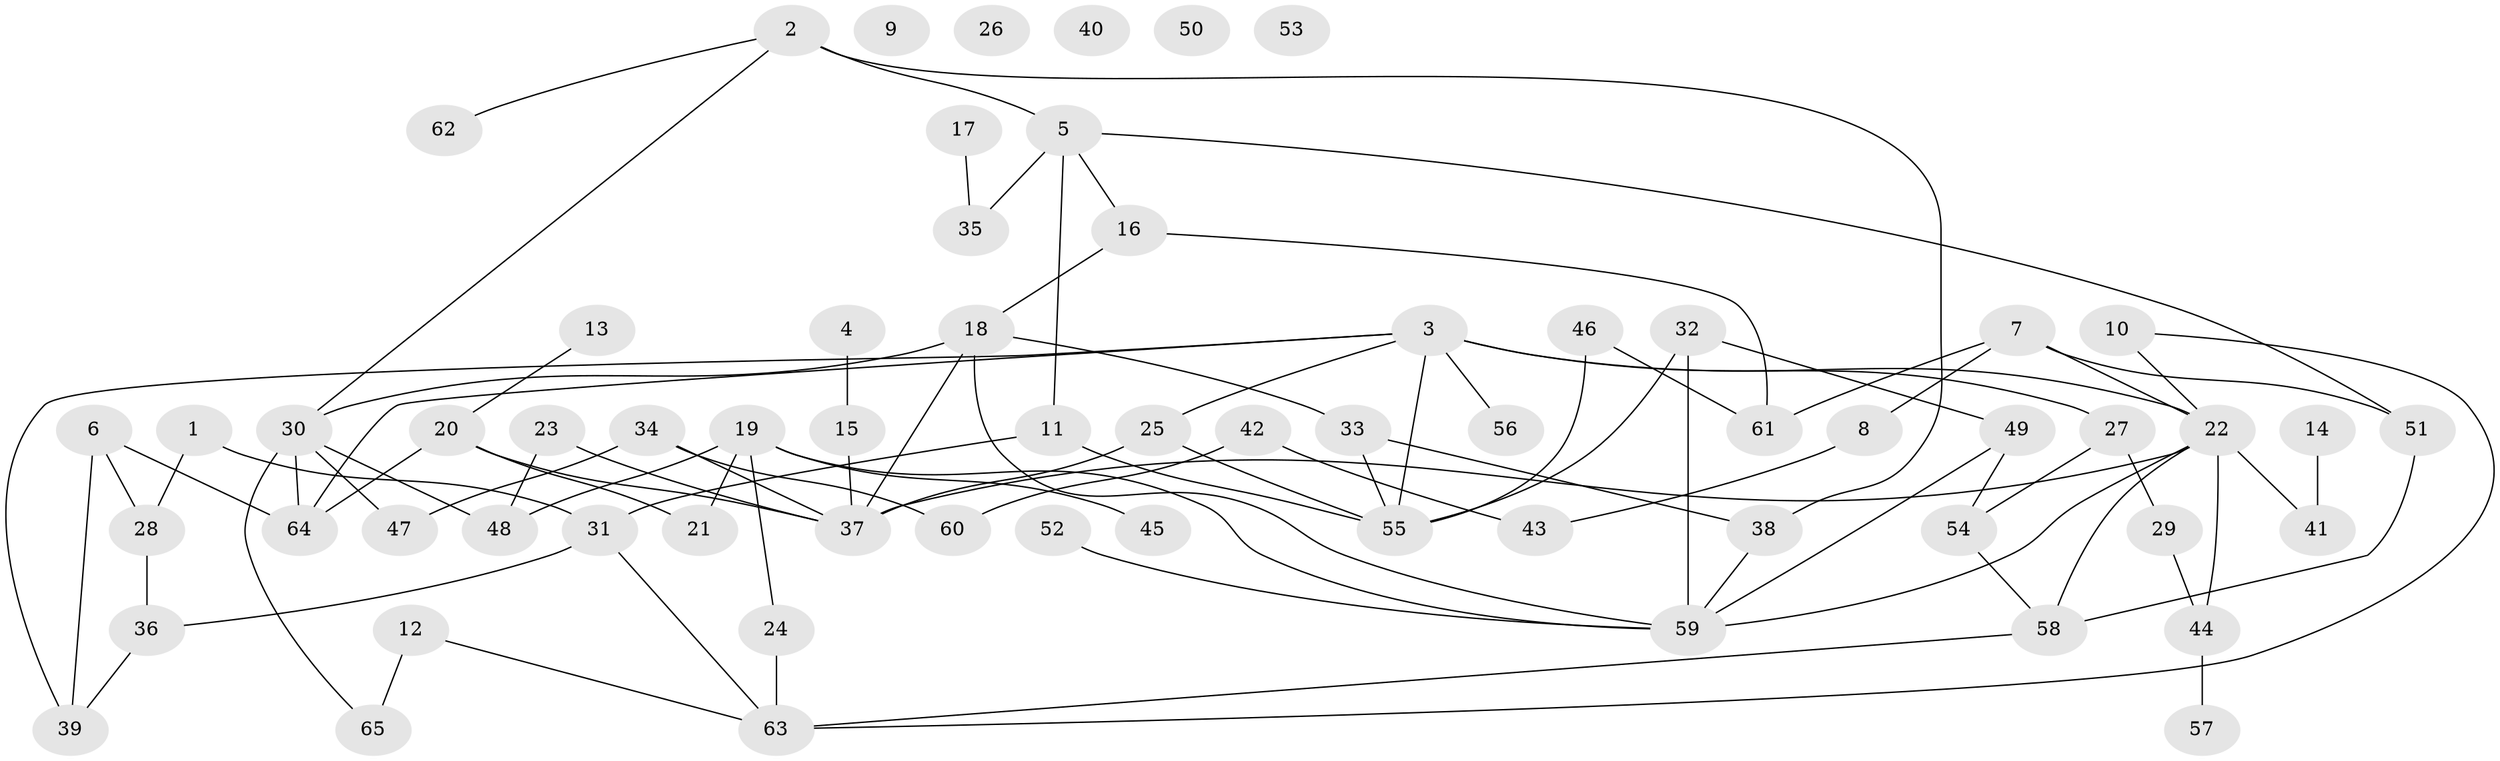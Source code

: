 // coarse degree distribution, {3: 0.17391304347826086, 4: 0.08695652173913043, 10: 0.021739130434782608, 1: 0.17391304347826086, 6: 0.043478260869565216, 5: 0.043478260869565216, 2: 0.2391304347826087, 0: 0.10869565217391304, 7: 0.043478260869565216, 9: 0.043478260869565216, 8: 0.021739130434782608}
// Generated by graph-tools (version 1.1) at 2025/41/03/06/25 10:41:21]
// undirected, 65 vertices, 91 edges
graph export_dot {
graph [start="1"]
  node [color=gray90,style=filled];
  1;
  2;
  3;
  4;
  5;
  6;
  7;
  8;
  9;
  10;
  11;
  12;
  13;
  14;
  15;
  16;
  17;
  18;
  19;
  20;
  21;
  22;
  23;
  24;
  25;
  26;
  27;
  28;
  29;
  30;
  31;
  32;
  33;
  34;
  35;
  36;
  37;
  38;
  39;
  40;
  41;
  42;
  43;
  44;
  45;
  46;
  47;
  48;
  49;
  50;
  51;
  52;
  53;
  54;
  55;
  56;
  57;
  58;
  59;
  60;
  61;
  62;
  63;
  64;
  65;
  1 -- 28;
  1 -- 31;
  2 -- 5;
  2 -- 30;
  2 -- 38;
  2 -- 62;
  3 -- 22;
  3 -- 25;
  3 -- 27;
  3 -- 39;
  3 -- 55;
  3 -- 56;
  3 -- 64;
  4 -- 15;
  5 -- 11;
  5 -- 16;
  5 -- 35;
  5 -- 51;
  6 -- 28;
  6 -- 39;
  6 -- 64;
  7 -- 8;
  7 -- 22;
  7 -- 51;
  7 -- 61;
  8 -- 43;
  10 -- 22;
  10 -- 63;
  11 -- 31;
  11 -- 55;
  12 -- 63;
  12 -- 65;
  13 -- 20;
  14 -- 41;
  15 -- 37;
  16 -- 18;
  16 -- 61;
  17 -- 35;
  18 -- 30;
  18 -- 33;
  18 -- 37;
  18 -- 59;
  19 -- 21;
  19 -- 24;
  19 -- 45;
  19 -- 48;
  19 -- 59;
  20 -- 21;
  20 -- 37;
  20 -- 64;
  22 -- 37;
  22 -- 41;
  22 -- 44;
  22 -- 58;
  22 -- 59;
  23 -- 37;
  23 -- 48;
  24 -- 63;
  25 -- 37;
  25 -- 55;
  27 -- 29;
  27 -- 54;
  28 -- 36;
  29 -- 44;
  30 -- 47;
  30 -- 48;
  30 -- 64;
  30 -- 65;
  31 -- 36;
  31 -- 63;
  32 -- 49;
  32 -- 55;
  32 -- 59;
  33 -- 38;
  33 -- 55;
  34 -- 37;
  34 -- 47;
  34 -- 60;
  36 -- 39;
  38 -- 59;
  42 -- 43;
  42 -- 60;
  44 -- 57;
  46 -- 55;
  46 -- 61;
  49 -- 54;
  49 -- 59;
  51 -- 58;
  52 -- 59;
  54 -- 58;
  58 -- 63;
}
